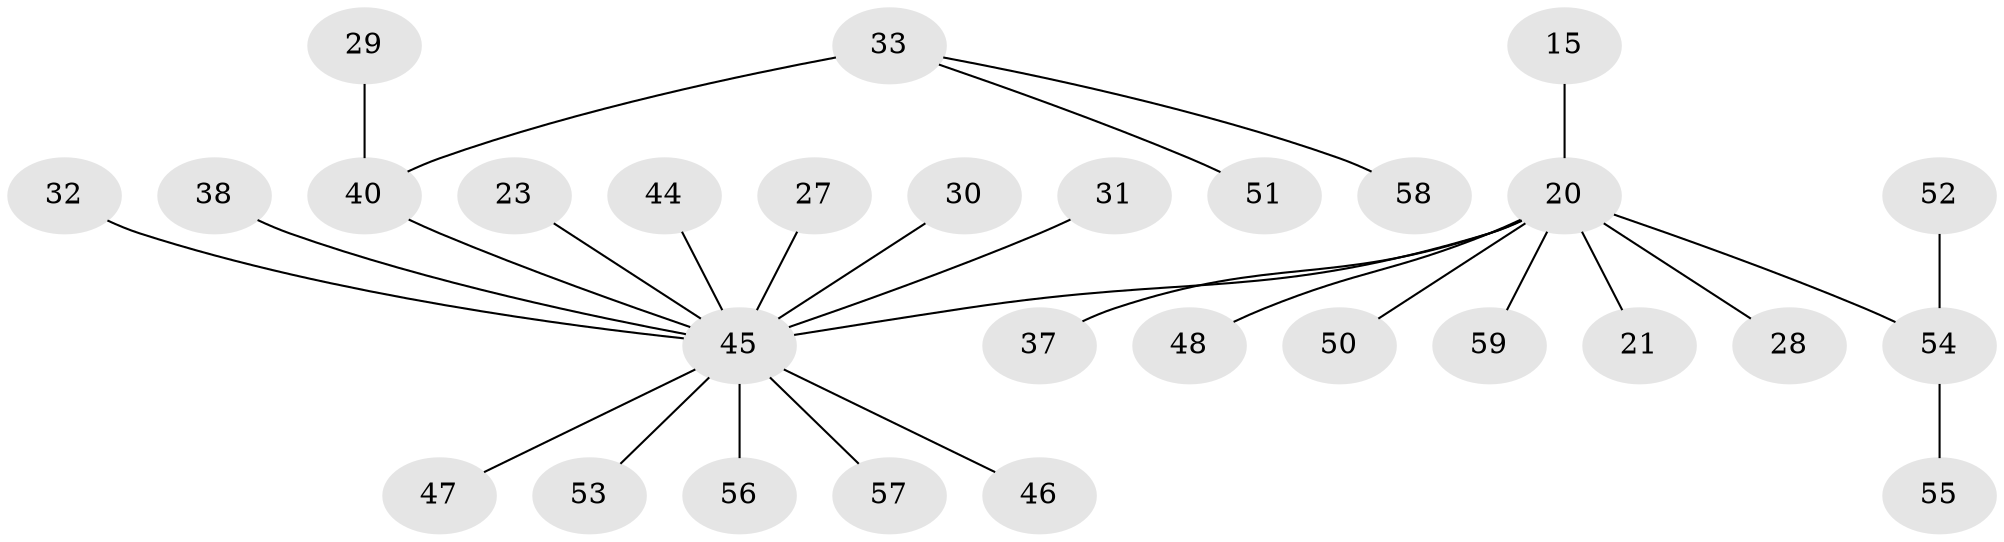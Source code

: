 // original degree distribution, {4: 0.1016949152542373, 5: 0.01694915254237288, 8: 0.03389830508474576, 9: 0.01694915254237288, 6: 0.03389830508474576, 2: 0.1864406779661017, 1: 0.559322033898305, 3: 0.05084745762711865}
// Generated by graph-tools (version 1.1) at 2025/46/03/09/25 04:46:46]
// undirected, 29 vertices, 28 edges
graph export_dot {
graph [start="1"]
  node [color=gray90,style=filled];
  15;
  20 [super="+2+10+6"];
  21;
  23;
  27 [super="+7"];
  28;
  29;
  30;
  31;
  32;
  33;
  37;
  38;
  40 [super="+26+14"];
  44 [super="+36"];
  45 [super="+12+18+11+16+22"];
  46;
  47;
  48 [super="+24+41"];
  50;
  51 [super="+34"];
  52;
  53;
  54 [super="+17+39+42+43+49"];
  55;
  56;
  57 [super="+19"];
  58;
  59 [super="+25"];
  15 -- 20;
  20 -- 28;
  20 -- 37;
  20 -- 50;
  20 -- 21;
  20 -- 48;
  20 -- 45 [weight=3];
  20 -- 59;
  20 -- 54 [weight=2];
  23 -- 45;
  27 -- 45;
  29 -- 40;
  30 -- 45;
  31 -- 45;
  32 -- 45;
  33 -- 40 [weight=2];
  33 -- 58;
  33 -- 51;
  38 -- 45;
  40 -- 45 [weight=2];
  44 -- 45;
  45 -- 56 [weight=2];
  45 -- 46;
  45 -- 47;
  45 -- 53;
  45 -- 57;
  52 -- 54;
  54 -- 55;
}

